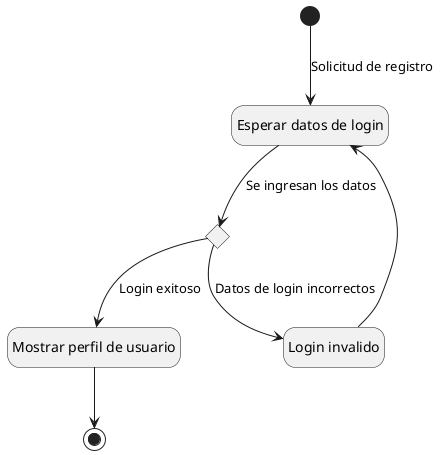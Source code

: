 @startuml
hide empty description
state "Esperar datos de login" as lg
state "Validacion de login" as clg <<choice>>
state "Mostrar perfil de usuario" as slg
state "Login invalido" as flg


[*]--> lg: Solicitud de registro
lg --> clg : Se ingresan los datos
clg --> slg : Login exitoso
clg --> flg: Datos de login incorrectos
flg --> lg
slg--> [*]
@enduml